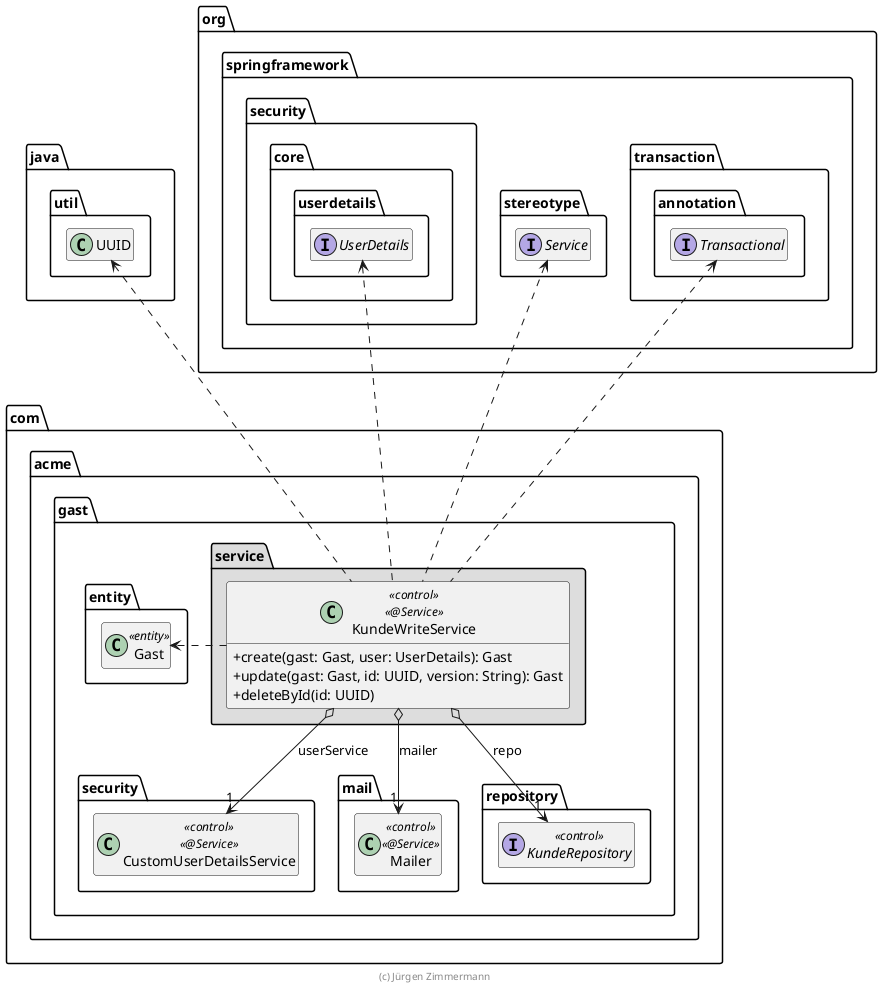 ' Copyright (C) 2019 - present Juergen Zimmermann, Hochschule Karlsruhe
'
' This program is free software: you can redistribute it and/or modify
' it under the terms of the GNU General Public License as published by
' the Free Software Foundation, either version 3 of the License, or
' (at your option) any later version.
'
' This program is distributed in the hope that it will be useful,
' but WITHOUT ANY WARRANTY; without even the implied warranty of
' MERCHANTABILITY or FITNESS FOR A PARTICULAR PURPOSE.  See the
' GNU General Public License for more details.
'
' You should have received a copy of the GNU General Public License
' along with this program.  If not, see <https://www.gnu.org/licenses/>.
@startuml KundeWriteService

skinparam classAttributeIconSize 0

package java.util {
    class UUID
}

package org.springframework {
    package stereotype {
        interface Service
    }

    package transaction.annotation {
        interface Transactional
    }

    package security.core.userdetails {
        interface UserDetails
    }

    UUID .right[hidden].> UserDetails
}

package com.acme.gast {
    package security {
        class CustomUserDetailsService << control >> << @Service >>
    }

    package mail  {
        class Mailer << control >> << @Service >>

        CustomUserDetailsService .right[hidden].> Mailer
    }

    package entity {
        class Gast << entity >>
        Gast .up[hidden].> UUID
        Gast .up[hidden].> UserDetails
    }

    package repository {
        interface KundeRepository << control >>
    }

    package service #DDDDDD {
        class KundeWriteService << control >> << @Service >> {
            + create(gast: Gast, user: UserDetails): Gast
            + update(gast: Gast, id: UUID, version: String): Gast
            + deleteById(id: UUID)
        }

        KundeWriteService o--> "1" KundeRepository : repo
        KundeWriteService o--> "1" CustomUserDetailsService : userService
        KundeWriteService o--> "1" Mailer : mailer

        KundeWriteService .right.> Gast
        KundeWriteService .up.> UUID
        KundeWriteService .up.> UserDetails
        KundeWriteService .up.> Service
        KundeWriteService .up.> Transactional
    }
}

hide empty members

footer (c) Jürgen Zimmermann

@enduml
